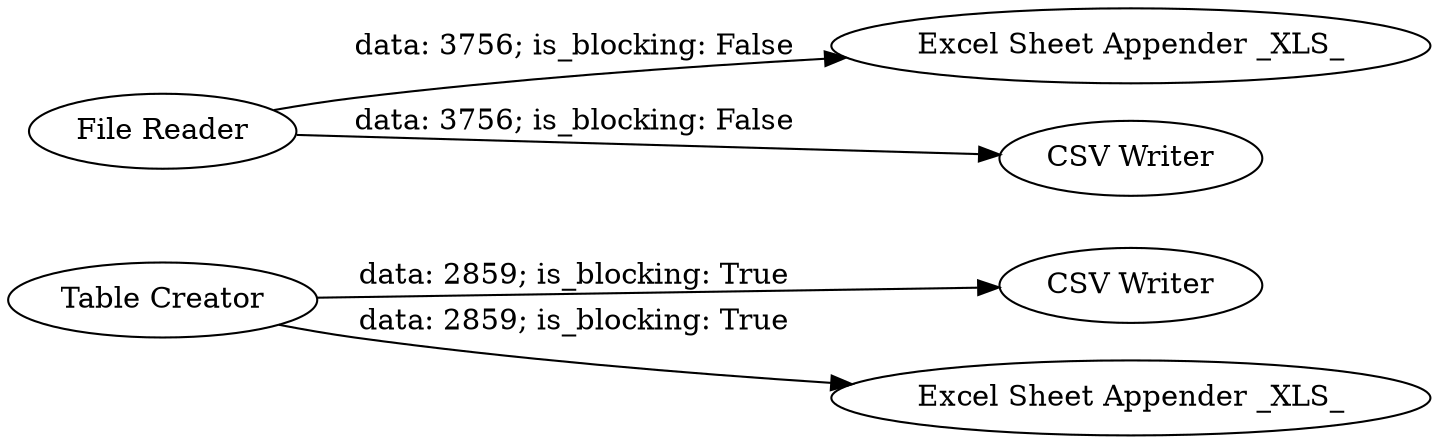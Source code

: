 digraph {
	"-7968735558593164427_1" [label="Table Creator"]
	"-7968735558593164427_4" [label="Excel Sheet Appender _XLS_"]
	"-7968735558593164427_2" [label="File Reader"]
	"-7968735558593164427_5" [label="CSV Writer"]
	"-7968735558593164427_3" [label="Excel Sheet Appender _XLS_"]
	"-7968735558593164427_6" [label="CSV Writer"]
	"-7968735558593164427_2" -> "-7968735558593164427_4" [label="data: 3756; is_blocking: False"]
	"-7968735558593164427_1" -> "-7968735558593164427_3" [label="data: 2859; is_blocking: True"]
	"-7968735558593164427_2" -> "-7968735558593164427_6" [label="data: 3756; is_blocking: False"]
	"-7968735558593164427_1" -> "-7968735558593164427_5" [label="data: 2859; is_blocking: True"]
	rankdir=LR
}
